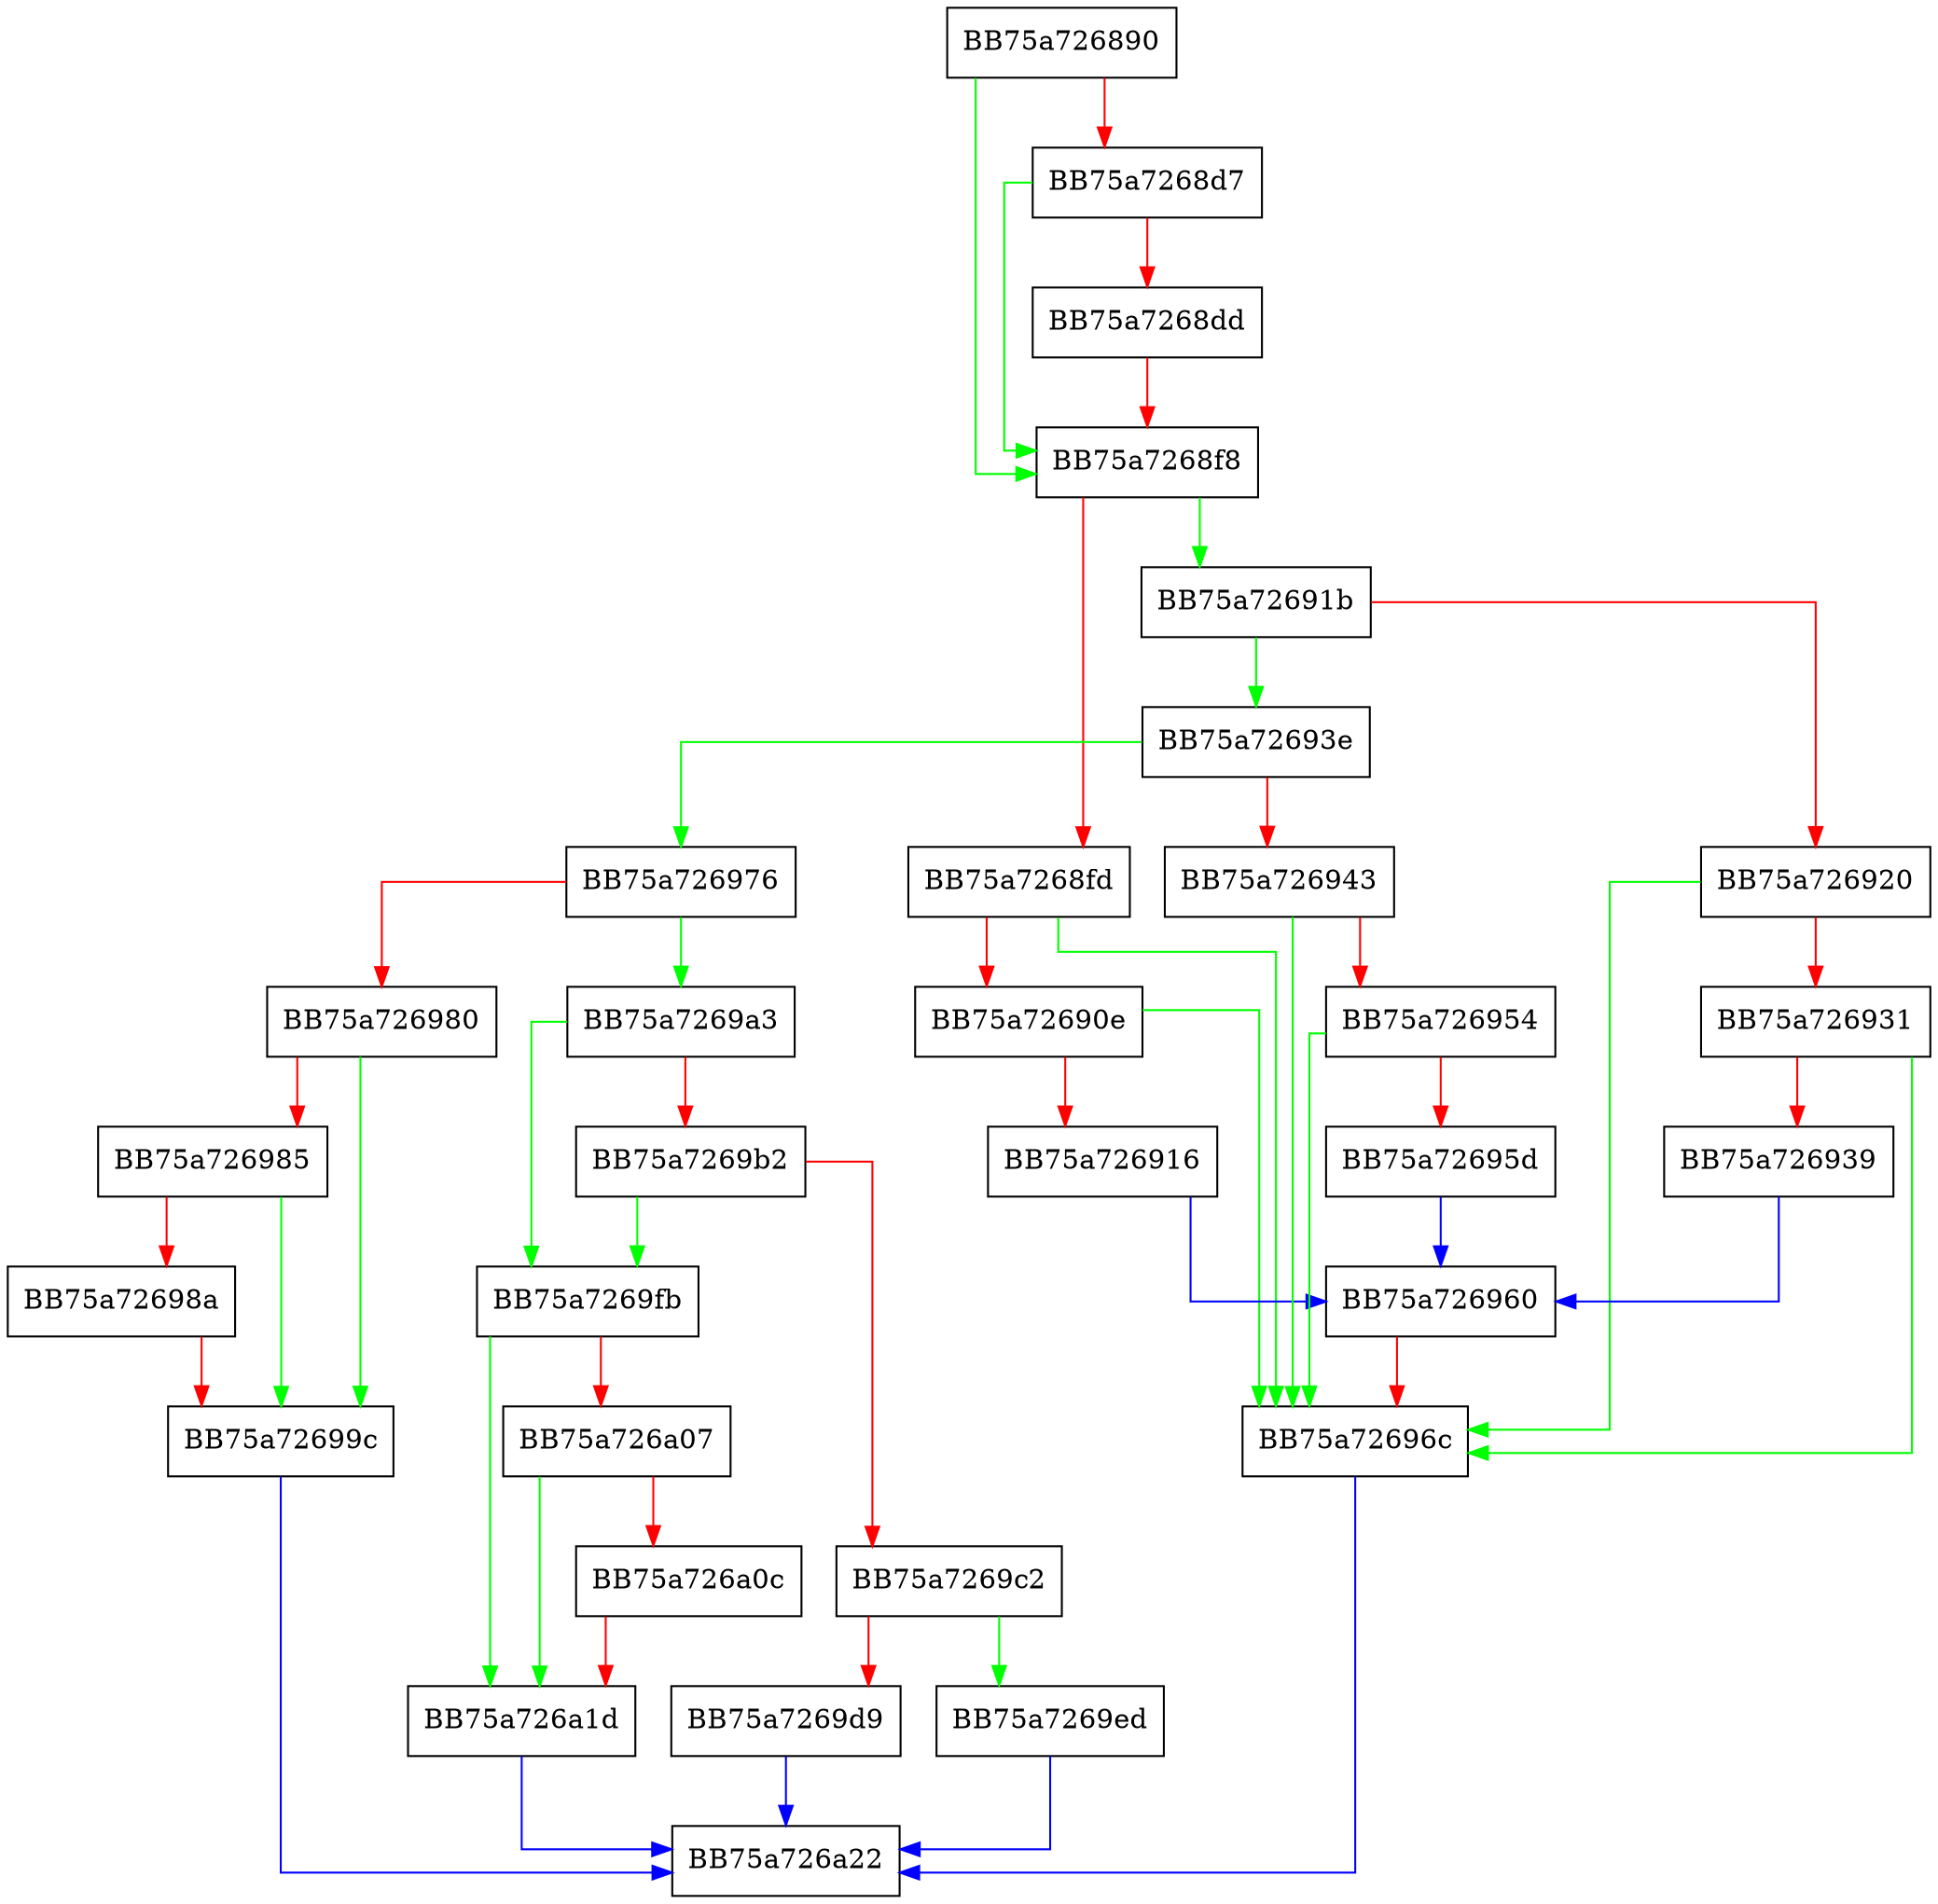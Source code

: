 digraph MpContainerOpen {
  node [shape="box"];
  graph [splines=ortho];
  BB75a726890 -> BB75a7268f8 [color="green"];
  BB75a726890 -> BB75a7268d7 [color="red"];
  BB75a7268d7 -> BB75a7268f8 [color="green"];
  BB75a7268d7 -> BB75a7268dd [color="red"];
  BB75a7268dd -> BB75a7268f8 [color="red"];
  BB75a7268f8 -> BB75a72691b [color="green"];
  BB75a7268f8 -> BB75a7268fd [color="red"];
  BB75a7268fd -> BB75a72696c [color="green"];
  BB75a7268fd -> BB75a72690e [color="red"];
  BB75a72690e -> BB75a72696c [color="green"];
  BB75a72690e -> BB75a726916 [color="red"];
  BB75a726916 -> BB75a726960 [color="blue"];
  BB75a72691b -> BB75a72693e [color="green"];
  BB75a72691b -> BB75a726920 [color="red"];
  BB75a726920 -> BB75a72696c [color="green"];
  BB75a726920 -> BB75a726931 [color="red"];
  BB75a726931 -> BB75a72696c [color="green"];
  BB75a726931 -> BB75a726939 [color="red"];
  BB75a726939 -> BB75a726960 [color="blue"];
  BB75a72693e -> BB75a726976 [color="green"];
  BB75a72693e -> BB75a726943 [color="red"];
  BB75a726943 -> BB75a72696c [color="green"];
  BB75a726943 -> BB75a726954 [color="red"];
  BB75a726954 -> BB75a72696c [color="green"];
  BB75a726954 -> BB75a72695d [color="red"];
  BB75a72695d -> BB75a726960 [color="blue"];
  BB75a726960 -> BB75a72696c [color="red"];
  BB75a72696c -> BB75a726a22 [color="blue"];
  BB75a726976 -> BB75a7269a3 [color="green"];
  BB75a726976 -> BB75a726980 [color="red"];
  BB75a726980 -> BB75a72699c [color="green"];
  BB75a726980 -> BB75a726985 [color="red"];
  BB75a726985 -> BB75a72699c [color="green"];
  BB75a726985 -> BB75a72698a [color="red"];
  BB75a72698a -> BB75a72699c [color="red"];
  BB75a72699c -> BB75a726a22 [color="blue"];
  BB75a7269a3 -> BB75a7269fb [color="green"];
  BB75a7269a3 -> BB75a7269b2 [color="red"];
  BB75a7269b2 -> BB75a7269fb [color="green"];
  BB75a7269b2 -> BB75a7269c2 [color="red"];
  BB75a7269c2 -> BB75a7269ed [color="green"];
  BB75a7269c2 -> BB75a7269d9 [color="red"];
  BB75a7269d9 -> BB75a726a22 [color="blue"];
  BB75a7269ed -> BB75a726a22 [color="blue"];
  BB75a7269fb -> BB75a726a1d [color="green"];
  BB75a7269fb -> BB75a726a07 [color="red"];
  BB75a726a07 -> BB75a726a1d [color="green"];
  BB75a726a07 -> BB75a726a0c [color="red"];
  BB75a726a0c -> BB75a726a1d [color="red"];
  BB75a726a1d -> BB75a726a22 [color="blue"];
}